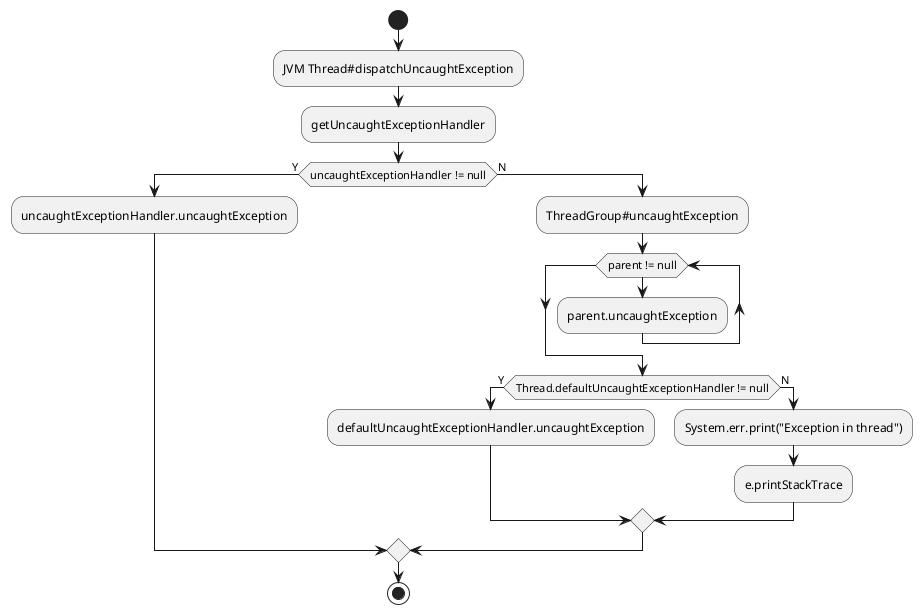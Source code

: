 @startuml
start
:JVM Thread#dispatchUncaughtException;
:getUncaughtExceptionHandler;
if (uncaughtExceptionHandler != null) then (Y)
    :uncaughtExceptionHandler.uncaughtException;
else(N)
    :ThreadGroup#uncaughtException;
    while (parent != null)
        :parent.uncaughtException;
    endwhile
    if(Thread.defaultUncaughtExceptionHandler != null) then(Y)
        :defaultUncaughtExceptionHandler.uncaughtException;
    else(N)
        :System.err.print("Exception in thread");
        :e.printStackTrace;
    endif
endif
stop
@enduml